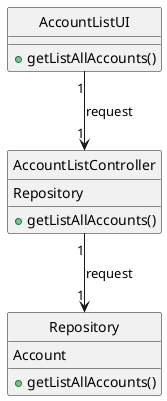 @startuml

class "AccountListUI"{
+getListAllAccounts()
}
class "AccountListController" {
Repository
+getListAllAccounts()
}
class "Repository"{
Account
+getListAllAccounts()
}

"AccountListUI" "1" --> "1" "AccountListController":request
"AccountListController" "1" --> "1" "Repository":request
hide "AccountListUI" circle
hide "AccountListController" circle
hide "Repository" circle

@enduml